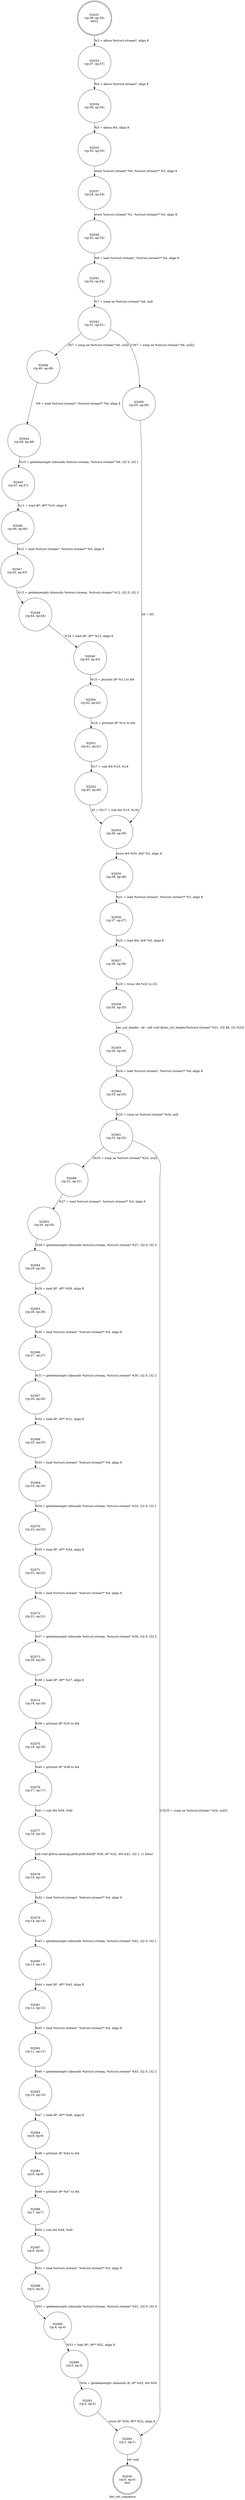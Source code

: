 digraph ber_out_sequence {
label="ber_out_sequence"
2030 [label="N2030\n(rp:0, ep:0)\nexit", shape="doublecircle"]
2031 [label="N2031\n(rp:58, ep:58)\nentry", shape="doublecircle"]
2031 -> 2033 [label="%3 = alloca %struct.stream*, align 8"]
2033 [label="N2033\n(rp:57, ep:57)", shape="circle"]
2033 -> 2034 [label="%4 = alloca %struct.stream*, align 8"]
2034 [label="N2034\n(rp:56, ep:56)", shape="circle"]
2034 -> 2035 [label="%5 = alloca i64, align 8"]
2035 [label="N2035\n(rp:55, ep:55)", shape="circle"]
2035 -> 2037 [label="store %struct.stream* %0, %struct.stream** %3, align 8"]
2037 [label="N2037\n(rp:54, ep:54)", shape="circle"]
2037 -> 2040 [label="store %struct.stream* %1, %struct.stream** %4, align 8"]
2040 [label="N2040\n(rp:53, ep:53)", shape="circle"]
2040 -> 2041 [label="%6 = load %struct.stream*, %struct.stream** %4, align 8"]
2041 [label="N2041\n(rp:52, ep:52)", shape="circle"]
2041 -> 2042 [label="%7 = icmp ne %struct.stream* %6, null"]
2042 [label="N2042\n(rp:51, ep:51)", shape="circle"]
2042 -> 2094 [label="[%7 = icmp ne %struct.stream* %6, null]"]
2042 -> 2095 [label="[!(%7 = icmp ne %struct.stream* %6, null)]"]
2044 [label="N2044\n(rp:48, ep:48)", shape="circle"]
2044 -> 2045 [label="%10 = getelementptr inbounds %struct.stream, %struct.stream* %9, i32 0, i32 1"]
2045 [label="N2045\n(rp:47, ep:47)", shape="circle"]
2045 -> 2046 [label="%11 = load i8*, i8** %10, align 8"]
2046 [label="N2046\n(rp:46, ep:46)", shape="circle"]
2046 -> 2047 [label="%12 = load %struct.stream*, %struct.stream** %4, align 8"]
2047 [label="N2047\n(rp:45, ep:45)", shape="circle"]
2047 -> 2048 [label="%13 = getelementptr inbounds %struct.stream, %struct.stream* %12, i32 0, i32 2"]
2048 [label="N2048\n(rp:44, ep:44)", shape="circle"]
2048 -> 2049 [label="%14 = load i8*, i8** %13, align 8"]
2049 [label="N2049\n(rp:43, ep:43)", shape="circle"]
2049 -> 2050 [label="%15 = ptrtoint i8* %11 to i64"]
2050 [label="N2050\n(rp:42, ep:42)", shape="circle"]
2050 -> 2051 [label="%16 = ptrtoint i8* %14 to i64"]
2051 [label="N2051\n(rp:41, ep:41)", shape="circle"]
2051 -> 2052 [label="%17 = sub i64 %15, %16"]
2052 [label="N2052\n(rp:40, ep:40)", shape="circle"]
2052 -> 2054 [label="20 = [%17 = sub i64 %15, %16]"]
2054 [label="N2054\n(rp:39, ep:39)", shape="circle"]
2054 -> 2055 [label="store i64 %20, i64* %5, align 8"]
2055 [label="N2055\n(rp:38, ep:38)", shape="circle"]
2055 -> 2056 [label="%21 = load %struct.stream*, %struct.stream** %3, align 8"]
2056 [label="N2056\n(rp:37, ep:37)", shape="circle"]
2056 -> 2057 [label="%22 = load i64, i64* %5, align 8"]
2057 [label="N2057\n(rp:36, ep:36)", shape="circle"]
2057 -> 2058 [label="%23 = trunc i64 %22 to i32"]
2058 [label="N2058\n(rp:35, ep:35)", shape="circle"]
2058 -> 2059 [label="ber_out_header --@-- call void @ber_out_header(%struct.stream* %21, i32 48, i32 %23)", style="dashed", color="blue"]
2059 [label="N2059\n(rp:34, ep:34)", shape="circle"]
2059 -> 2060 [label="%24 = load %struct.stream*, %struct.stream** %4, align 8"]
2060 [label="N2060\n(rp:33, ep:33)", shape="circle"]
2060 -> 2061 [label="%25 = icmp ne %struct.stream* %24, null"]
2061 [label="N2061\n(rp:32, ep:32)", shape="circle"]
2061 -> 2098 [label="[%25 = icmp ne %struct.stream* %24, null]"]
2061 -> 2093 [label="[!(%25 = icmp ne %struct.stream* %24, null)]"]
2063 [label="N2063\n(rp:30, ep:30)", shape="circle"]
2063 -> 2064 [label="%28 = getelementptr inbounds %struct.stream, %struct.stream* %27, i32 0, i32 0"]
2064 [label="N2064\n(rp:29, ep:29)", shape="circle"]
2064 -> 2065 [label="%29 = load i8*, i8** %28, align 8"]
2065 [label="N2065\n(rp:28, ep:28)", shape="circle"]
2065 -> 2066 [label="%30 = load %struct.stream*, %struct.stream** %4, align 8"]
2066 [label="N2066\n(rp:27, ep:27)", shape="circle"]
2066 -> 2067 [label="%31 = getelementptr inbounds %struct.stream, %struct.stream* %30, i32 0, i32 2"]
2067 [label="N2067\n(rp:26, ep:26)", shape="circle"]
2067 -> 2068 [label="%32 = load i8*, i8** %31, align 8"]
2068 [label="N2068\n(rp:25, ep:25)", shape="circle"]
2068 -> 2069 [label="%33 = load %struct.stream*, %struct.stream** %4, align 8"]
2069 [label="N2069\n(rp:24, ep:24)", shape="circle"]
2069 -> 2070 [label="%34 = getelementptr inbounds %struct.stream, %struct.stream* %33, i32 0, i32 1"]
2070 [label="N2070\n(rp:23, ep:23)", shape="circle"]
2070 -> 2071 [label="%35 = load i8*, i8** %34, align 8"]
2071 [label="N2071\n(rp:22, ep:22)", shape="circle"]
2071 -> 2072 [label="%36 = load %struct.stream*, %struct.stream** %4, align 8"]
2072 [label="N2072\n(rp:21, ep:21)", shape="circle"]
2072 -> 2073 [label="%37 = getelementptr inbounds %struct.stream, %struct.stream* %36, i32 0, i32 2"]
2073 [label="N2073\n(rp:20, ep:20)", shape="circle"]
2073 -> 2074 [label="%38 = load i8*, i8** %37, align 8"]
2074 [label="N2074\n(rp:19, ep:19)", shape="circle"]
2074 -> 2075 [label="%39 = ptrtoint i8* %35 to i64"]
2075 [label="N2075\n(rp:18, ep:18)", shape="circle"]
2075 -> 2076 [label="%40 = ptrtoint i8* %38 to i64"]
2076 [label="N2076\n(rp:17, ep:17)", shape="circle"]
2076 -> 2077 [label="%41 = sub i64 %39, %40"]
2077 [label="N2077\n(rp:16, ep:16)", shape="circle"]
2077 -> 2078 [label="call void @llvm.memcpy.p0i8.p0i8.i64(i8* %29, i8* %32, i64 %41, i32 1, i1 false)"]
2078 [label="N2078\n(rp:15, ep:15)", shape="circle"]
2078 -> 2079 [label="%42 = load %struct.stream*, %struct.stream** %4, align 8"]
2079 [label="N2079\n(rp:14, ep:14)", shape="circle"]
2079 -> 2080 [label="%43 = getelementptr inbounds %struct.stream, %struct.stream* %42, i32 0, i32 1"]
2080 [label="N2080\n(rp:13, ep:13)", shape="circle"]
2080 -> 2081 [label="%44 = load i8*, i8** %43, align 8"]
2081 [label="N2081\n(rp:12, ep:12)", shape="circle"]
2081 -> 2082 [label="%45 = load %struct.stream*, %struct.stream** %4, align 8"]
2082 [label="N2082\n(rp:11, ep:11)", shape="circle"]
2082 -> 2083 [label="%46 = getelementptr inbounds %struct.stream, %struct.stream* %45, i32 0, i32 2"]
2083 [label="N2083\n(rp:10, ep:10)", shape="circle"]
2083 -> 2084 [label="%47 = load i8*, i8** %46, align 8"]
2084 [label="N2084\n(rp:9, ep:9)", shape="circle"]
2084 -> 2085 [label="%48 = ptrtoint i8* %44 to i64"]
2085 [label="N2085\n(rp:8, ep:8)", shape="circle"]
2085 -> 2086 [label="%49 = ptrtoint i8* %47 to i64"]
2086 [label="N2086\n(rp:7, ep:7)", shape="circle"]
2086 -> 2087 [label="%50 = sub i64 %48, %49"]
2087 [label="N2087\n(rp:6, ep:6)", shape="circle"]
2087 -> 2088 [label="%51 = load %struct.stream*, %struct.stream** %3, align 8"]
2088 [label="N2088\n(rp:5, ep:5)", shape="circle"]
2088 -> 2089 [label="%52 = getelementptr inbounds %struct.stream, %struct.stream* %51, i32 0, i32 0"]
2089 [label="N2089\n(rp:4, ep:4)", shape="circle"]
2089 -> 2090 [label="%53 = load i8*, i8** %52, align 8"]
2090 [label="N2090\n(rp:3, ep:3)", shape="circle"]
2090 -> 2091 [label="%54 = getelementptr inbounds i8, i8* %53, i64 %50"]
2091 [label="N2091\n(rp:2, ep:2)", shape="circle"]
2091 -> 2093 [label="store i8* %54, i8** %52, align 8"]
2093 [label="N2093\n(rp:1, ep:1)", shape="circle"]
2093 -> 2030 [label="ret void"]
2094 [label="N2094\n(rp:49, ep:49)", shape="circle"]
2094 -> 2044 [label="%9 = load %struct.stream*, %struct.stream** %4, align 8"]
2095 [label="N2095\n(rp:50, ep:50)", shape="circle"]
2095 -> 2054 [label="20 = [0]"]
2098 [label="N2098\n(rp:31, ep:31)", shape="circle"]
2098 -> 2063 [label="%27 = load %struct.stream*, %struct.stream** %3, align 8"]
}
